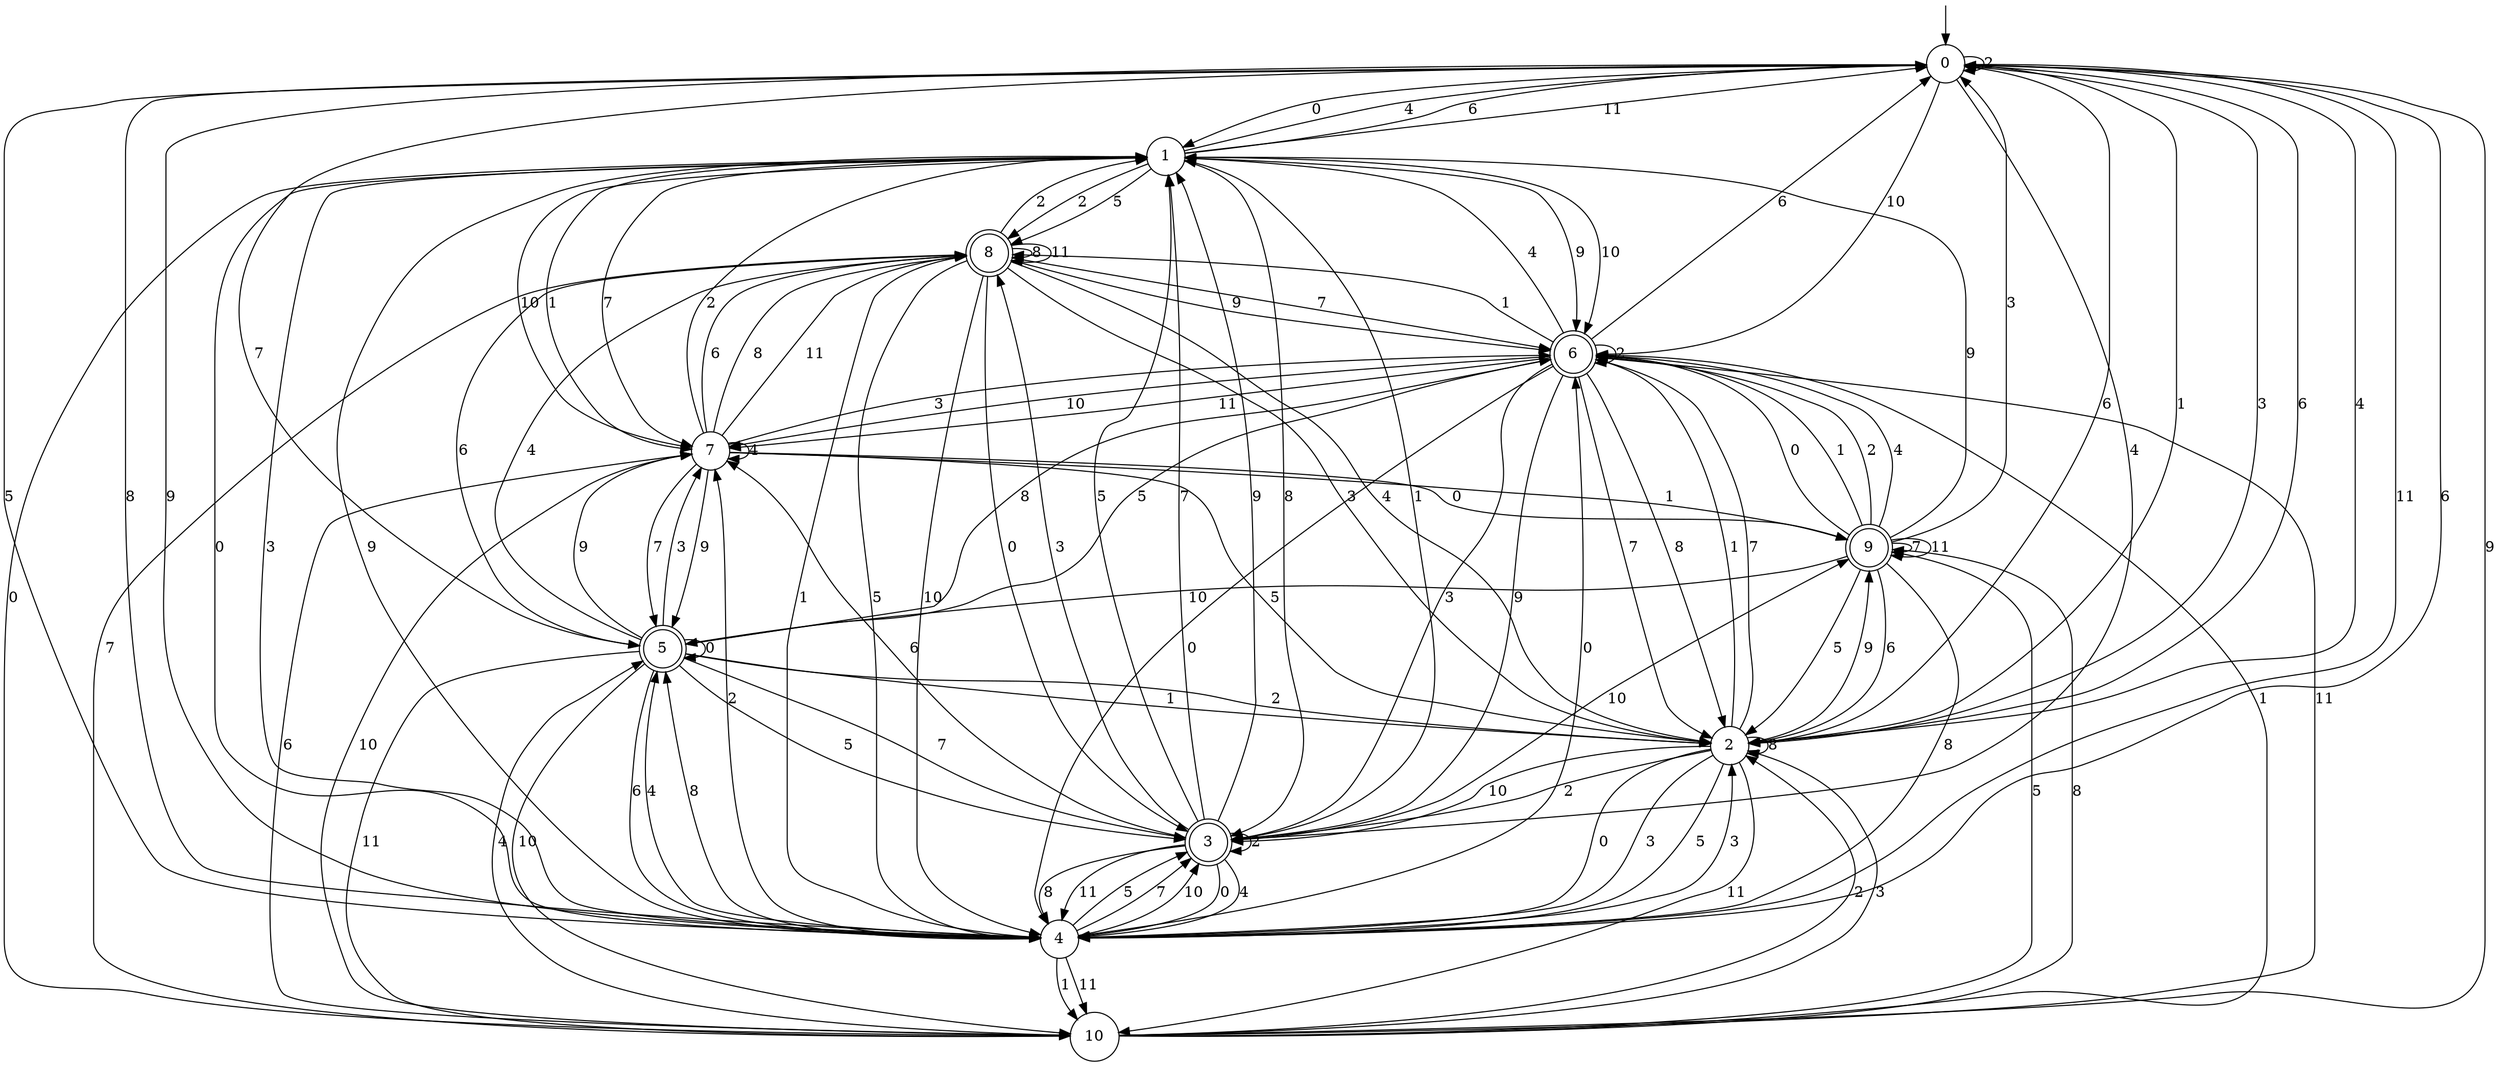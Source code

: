 digraph g {

	s0 [shape="circle" label="0"];
	s1 [shape="circle" label="1"];
	s2 [shape="circle" label="2"];
	s3 [shape="doublecircle" label="3"];
	s4 [shape="circle" label="4"];
	s5 [shape="doublecircle" label="5"];
	s6 [shape="doublecircle" label="6"];
	s7 [shape="circle" label="7"];
	s8 [shape="doublecircle" label="8"];
	s9 [shape="doublecircle" label="9"];
	s10 [shape="circle" label="10"];
	s0 -> s1 [label="0"];
	s0 -> s2 [label="1"];
	s0 -> s0 [label="2"];
	s0 -> s2 [label="3"];
	s0 -> s3 [label="4"];
	s0 -> s4 [label="5"];
	s0 -> s2 [label="6"];
	s0 -> s5 [label="7"];
	s0 -> s4 [label="8"];
	s0 -> s4 [label="9"];
	s0 -> s6 [label="10"];
	s0 -> s4 [label="11"];
	s1 -> s4 [label="0"];
	s1 -> s7 [label="1"];
	s1 -> s8 [label="2"];
	s1 -> s4 [label="3"];
	s1 -> s0 [label="4"];
	s1 -> s8 [label="5"];
	s1 -> s0 [label="6"];
	s1 -> s7 [label="7"];
	s1 -> s3 [label="8"];
	s1 -> s6 [label="9"];
	s1 -> s6 [label="10"];
	s1 -> s0 [label="11"];
	s2 -> s4 [label="0"];
	s2 -> s6 [label="1"];
	s2 -> s3 [label="2"];
	s2 -> s4 [label="3"];
	s2 -> s0 [label="4"];
	s2 -> s4 [label="5"];
	s2 -> s0 [label="6"];
	s2 -> s6 [label="7"];
	s2 -> s2 [label="8"];
	s2 -> s9 [label="9"];
	s2 -> s3 [label="10"];
	s2 -> s10 [label="11"];
	s3 -> s4 [label="0"];
	s3 -> s1 [label="1"];
	s3 -> s3 [label="2"];
	s3 -> s8 [label="3"];
	s3 -> s4 [label="4"];
	s3 -> s1 [label="5"];
	s3 -> s7 [label="6"];
	s3 -> s1 [label="7"];
	s3 -> s4 [label="8"];
	s3 -> s1 [label="9"];
	s3 -> s9 [label="10"];
	s3 -> s4 [label="11"];
	s4 -> s6 [label="0"];
	s4 -> s10 [label="1"];
	s4 -> s7 [label="2"];
	s4 -> s2 [label="3"];
	s4 -> s5 [label="4"];
	s4 -> s3 [label="5"];
	s4 -> s0 [label="6"];
	s4 -> s3 [label="7"];
	s4 -> s5 [label="8"];
	s4 -> s1 [label="9"];
	s4 -> s3 [label="10"];
	s4 -> s10 [label="11"];
	s5 -> s5 [label="0"];
	s5 -> s2 [label="1"];
	s5 -> s2 [label="2"];
	s5 -> s7 [label="3"];
	s5 -> s8 [label="4"];
	s5 -> s3 [label="5"];
	s5 -> s4 [label="6"];
	s5 -> s3 [label="7"];
	s5 -> s6 [label="8"];
	s5 -> s7 [label="9"];
	s5 -> s10 [label="10"];
	s5 -> s10 [label="11"];
	s6 -> s4 [label="0"];
	s6 -> s8 [label="1"];
	s6 -> s6 [label="2"];
	s6 -> s3 [label="3"];
	s6 -> s1 [label="4"];
	s6 -> s5 [label="5"];
	s6 -> s0 [label="6"];
	s6 -> s2 [label="7"];
	s6 -> s2 [label="8"];
	s6 -> s3 [label="9"];
	s6 -> s7 [label="10"];
	s6 -> s7 [label="11"];
	s7 -> s9 [label="0"];
	s7 -> s9 [label="1"];
	s7 -> s1 [label="2"];
	s7 -> s6 [label="3"];
	s7 -> s7 [label="4"];
	s7 -> s2 [label="5"];
	s7 -> s8 [label="6"];
	s7 -> s5 [label="7"];
	s7 -> s8 [label="8"];
	s7 -> s5 [label="9"];
	s7 -> s1 [label="10"];
	s7 -> s8 [label="11"];
	s8 -> s3 [label="0"];
	s8 -> s4 [label="1"];
	s8 -> s1 [label="2"];
	s8 -> s2 [label="3"];
	s8 -> s2 [label="4"];
	s8 -> s4 [label="5"];
	s8 -> s5 [label="6"];
	s8 -> s6 [label="7"];
	s8 -> s8 [label="8"];
	s8 -> s6 [label="9"];
	s8 -> s4 [label="10"];
	s8 -> s8 [label="11"];
	s9 -> s6 [label="0"];
	s9 -> s6 [label="1"];
	s9 -> s6 [label="2"];
	s9 -> s0 [label="3"];
	s9 -> s6 [label="4"];
	s9 -> s2 [label="5"];
	s9 -> s2 [label="6"];
	s9 -> s9 [label="7"];
	s9 -> s4 [label="8"];
	s9 -> s1 [label="9"];
	s9 -> s5 [label="10"];
	s9 -> s9 [label="11"];
	s10 -> s1 [label="0"];
	s10 -> s6 [label="1"];
	s10 -> s2 [label="2"];
	s10 -> s2 [label="3"];
	s10 -> s5 [label="4"];
	s10 -> s9 [label="5"];
	s10 -> s7 [label="6"];
	s10 -> s8 [label="7"];
	s10 -> s9 [label="8"];
	s10 -> s0 [label="9"];
	s10 -> s7 [label="10"];
	s10 -> s6 [label="11"];

__start0 [label="" shape="none" width="0" height="0"];
__start0 -> s0;

}

